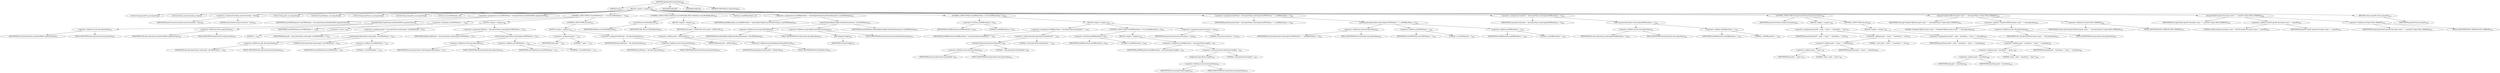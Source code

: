 digraph "getJonasDescriptorName" {  
"503" [label = <(METHOD,getJonasDescriptorName)<SUB>394</SUB>> ]
"20" [label = <(PARAM,this)<SUB>394</SUB>> ]
"504" [label = <(BLOCK,&lt;empty&gt;,&lt;empty&gt;)<SUB>394</SUB>> ]
"505" [label = <(LOCAL,String jonasDN: java.lang.String)> ]
"506" [label = <(LOCAL,boolean jonasConvention: boolean)> ]
"507" [label = <(&lt;operator&gt;.assignment,boolean jonasConvention = false)<SUB>401</SUB>> ]
"508" [label = <(IDENTIFIER,jonasConvention,boolean jonasConvention = false)<SUB>401</SUB>> ]
"509" [label = <(LITERAL,false,boolean jonasConvention = false)<SUB>401</SUB>> ]
"510" [label = <(LOCAL,String path: java.lang.String)> ]
"511" [label = <(LOCAL,String fileName: java.lang.String)> ]
"512" [label = <(LOCAL,String baseName: java.lang.String)> ]
"513" [label = <(LOCAL,String remainder: java.lang.String)> ]
"514" [label = <(LOCAL,int startOfFileName: int)> ]
"515" [label = <(&lt;operator&gt;.assignment,int startOfFileName = descriptorName.lastIndexOf(File.separatorChar))<SUB>407</SUB>> ]
"516" [label = <(IDENTIFIER,startOfFileName,int startOfFileName = descriptorName.lastIndexOf(File.separatorChar))<SUB>407</SUB>> ]
"517" [label = <(lastIndexOf,descriptorName.lastIndexOf(File.separatorChar))<SUB>407</SUB>> ]
"518" [label = <(&lt;operator&gt;.fieldAccess,this.descriptorName)<SUB>407</SUB>> ]
"519" [label = <(IDENTIFIER,this,descriptorName.lastIndexOf(File.separatorChar))<SUB>407</SUB>> ]
"520" [label = <(FIELD_IDENTIFIER,descriptorName,descriptorName)<SUB>407</SUB>> ]
"521" [label = <(&lt;operator&gt;.fieldAccess,File.separatorChar)<SUB>407</SUB>> ]
"522" [label = <(IDENTIFIER,File,descriptorName.lastIndexOf(File.separatorChar))<SUB>407</SUB>> ]
"523" [label = <(FIELD_IDENTIFIER,separatorChar,separatorChar)<SUB>407</SUB>> ]
"524" [label = <(CONTROL_STRUCTURE,if (startOfFileName != -1),if (startOfFileName != -1))<SUB>408</SUB>> ]
"525" [label = <(&lt;operator&gt;.notEquals,startOfFileName != -1)<SUB>408</SUB>> ]
"526" [label = <(IDENTIFIER,startOfFileName,startOfFileName != -1)<SUB>408</SUB>> ]
"527" [label = <(&lt;operator&gt;.minus,-1)<SUB>408</SUB>> ]
"528" [label = <(LITERAL,1,-1)<SUB>408</SUB>> ]
"529" [label = <(BLOCK,&lt;empty&gt;,&lt;empty&gt;)<SUB>408</SUB>> ]
"530" [label = <(&lt;operator&gt;.assignment,path = descriptorName.substring(0, startOfFileName + 1))<SUB>410</SUB>> ]
"531" [label = <(IDENTIFIER,path,path = descriptorName.substring(0, startOfFileName + 1))<SUB>410</SUB>> ]
"532" [label = <(substring,descriptorName.substring(0, startOfFileName + 1))<SUB>410</SUB>> ]
"533" [label = <(&lt;operator&gt;.fieldAccess,this.descriptorName)<SUB>410</SUB>> ]
"534" [label = <(IDENTIFIER,this,descriptorName.substring(0, startOfFileName + 1))<SUB>410</SUB>> ]
"535" [label = <(FIELD_IDENTIFIER,descriptorName,descriptorName)<SUB>410</SUB>> ]
"536" [label = <(LITERAL,0,descriptorName.substring(0, startOfFileName + 1))<SUB>410</SUB>> ]
"537" [label = <(&lt;operator&gt;.addition,startOfFileName + 1)<SUB>410</SUB>> ]
"538" [label = <(IDENTIFIER,startOfFileName,startOfFileName + 1)<SUB>410</SUB>> ]
"539" [label = <(LITERAL,1,startOfFileName + 1)<SUB>410</SUB>> ]
"540" [label = <(&lt;operator&gt;.assignment,fileName = descriptorName.substring(startOfFileName + 1))<SUB>411</SUB>> ]
"541" [label = <(IDENTIFIER,fileName,fileName = descriptorName.substring(startOfFileName + 1))<SUB>411</SUB>> ]
"542" [label = <(substring,descriptorName.substring(startOfFileName + 1))<SUB>411</SUB>> ]
"543" [label = <(&lt;operator&gt;.fieldAccess,this.descriptorName)<SUB>411</SUB>> ]
"544" [label = <(IDENTIFIER,this,descriptorName.substring(startOfFileName + 1))<SUB>411</SUB>> ]
"545" [label = <(FIELD_IDENTIFIER,descriptorName,descriptorName)<SUB>411</SUB>> ]
"546" [label = <(&lt;operator&gt;.addition,startOfFileName + 1)<SUB>411</SUB>> ]
"547" [label = <(IDENTIFIER,startOfFileName,startOfFileName + 1)<SUB>411</SUB>> ]
"548" [label = <(LITERAL,1,startOfFileName + 1)<SUB>411</SUB>> ]
"549" [label = <(CONTROL_STRUCTURE,else,else)<SUB>412</SUB>> ]
"550" [label = <(BLOCK,&lt;empty&gt;,&lt;empty&gt;)<SUB>412</SUB>> ]
"551" [label = <(&lt;operator&gt;.assignment,path = &quot;&quot;)<SUB>414</SUB>> ]
"552" [label = <(IDENTIFIER,path,path = &quot;&quot;)<SUB>414</SUB>> ]
"553" [label = <(LITERAL,&quot;&quot;,path = &quot;&quot;)<SUB>414</SUB>> ]
"554" [label = <(&lt;operator&gt;.assignment,fileName = this.descriptorName)<SUB>415</SUB>> ]
"555" [label = <(IDENTIFIER,fileName,fileName = this.descriptorName)<SUB>415</SUB>> ]
"556" [label = <(&lt;operator&gt;.fieldAccess,this.descriptorName)<SUB>415</SUB>> ]
"557" [label = <(IDENTIFIER,this,fileName = this.descriptorName)<SUB>415</SUB>> ]
"558" [label = <(FIELD_IDENTIFIER,descriptorName,descriptorName)<SUB>415</SUB>> ]
"559" [label = <(CONTROL_STRUCTURE,if (fileName.startsWith(EJB_DD)),if (fileName.startsWith(EJB_DD)))<SUB>418</SUB>> ]
"560" [label = <(startsWith,startsWith(EJB_DD))<SUB>418</SUB>> ]
"561" [label = <(IDENTIFIER,fileName,startsWith(EJB_DD))<SUB>418</SUB>> ]
"562" [label = <(IDENTIFIER,EJB_DD,startsWith(EJB_DD))<SUB>418</SUB>> ]
"563" [label = <(BLOCK,&lt;empty&gt;,&lt;empty&gt;)<SUB>418</SUB>> ]
"564" [label = <(RETURN,return path + JONAS_DD;,return path + JONAS_DD;)<SUB>419</SUB>> ]
"565" [label = <(&lt;operator&gt;.addition,path + JONAS_DD)<SUB>419</SUB>> ]
"566" [label = <(IDENTIFIER,path,path + JONAS_DD)<SUB>419</SUB>> ]
"567" [label = <(&lt;operator&gt;.fieldAccess,JonasDeploymentTool.JONAS_DD)<SUB>419</SUB>> ]
"568" [label = <(IDENTIFIER,JonasDeploymentTool,path + JONAS_DD)<SUB>419</SUB>> ]
"569" [label = <(FIELD_IDENTIFIER,JONAS_DD,JONAS_DD)<SUB>419</SUB>> ]
"570" [label = <(LOCAL,int endOfBaseName: int)> ]
"571" [label = <(&lt;operator&gt;.assignment,int endOfBaseName = indexOf(getConfig().baseNameTerminator, startOfFileName))<SUB>422</SUB>> ]
"572" [label = <(IDENTIFIER,endOfBaseName,int endOfBaseName = indexOf(getConfig().baseNameTerminator, startOfFileName))<SUB>422</SUB>> ]
"573" [label = <(indexOf,indexOf(getConfig().baseNameTerminator, startOfFileName))<SUB>422</SUB>> ]
"574" [label = <(&lt;operator&gt;.fieldAccess,this.descriptorName)<SUB>422</SUB>> ]
"575" [label = <(IDENTIFIER,this,indexOf(getConfig().baseNameTerminator, startOfFileName))<SUB>422</SUB>> ]
"576" [label = <(FIELD_IDENTIFIER,descriptorName,descriptorName)<SUB>422</SUB>> ]
"577" [label = <(&lt;operator&gt;.fieldAccess,getConfig().baseNameTerminator)<SUB>422</SUB>> ]
"578" [label = <(getConfig,getConfig())<SUB>422</SUB>> ]
"19" [label = <(IDENTIFIER,this,getConfig())<SUB>422</SUB>> ]
"579" [label = <(FIELD_IDENTIFIER,baseNameTerminator,baseNameTerminator)<SUB>422</SUB>> ]
"580" [label = <(IDENTIFIER,startOfFileName,indexOf(getConfig().baseNameTerminator, startOfFileName))<SUB>422</SUB>> ]
"581" [label = <(CONTROL_STRUCTURE,if (endOfBaseName &lt; 0),if (endOfBaseName &lt; 0))<SUB>429</SUB>> ]
"582" [label = <(&lt;operator&gt;.lessThan,endOfBaseName &lt; 0)<SUB>429</SUB>> ]
"583" [label = <(IDENTIFIER,endOfBaseName,endOfBaseName &lt; 0)<SUB>429</SUB>> ]
"584" [label = <(LITERAL,0,endOfBaseName &lt; 0)<SUB>429</SUB>> ]
"585" [label = <(BLOCK,&lt;empty&gt;,&lt;empty&gt;)<SUB>429</SUB>> ]
"586" [label = <(&lt;operator&gt;.assignment,endOfBaseName = descriptorName.lastIndexOf('.') - 1)<SUB>434</SUB>> ]
"587" [label = <(IDENTIFIER,endOfBaseName,endOfBaseName = descriptorName.lastIndexOf('.') - 1)<SUB>434</SUB>> ]
"588" [label = <(&lt;operator&gt;.subtraction,descriptorName.lastIndexOf('.') - 1)<SUB>434</SUB>> ]
"589" [label = <(lastIndexOf,descriptorName.lastIndexOf('.'))<SUB>434</SUB>> ]
"590" [label = <(&lt;operator&gt;.fieldAccess,this.descriptorName)<SUB>434</SUB>> ]
"591" [label = <(IDENTIFIER,this,descriptorName.lastIndexOf('.'))<SUB>434</SUB>> ]
"592" [label = <(FIELD_IDENTIFIER,descriptorName,descriptorName)<SUB>434</SUB>> ]
"593" [label = <(LITERAL,'.',descriptorName.lastIndexOf('.'))<SUB>434</SUB>> ]
"594" [label = <(LITERAL,1,descriptorName.lastIndexOf('.') - 1)<SUB>434</SUB>> ]
"595" [label = <(CONTROL_STRUCTURE,if (endOfBaseName &lt; 0),if (endOfBaseName &lt; 0))<SUB>435</SUB>> ]
"596" [label = <(&lt;operator&gt;.lessThan,endOfBaseName &lt; 0)<SUB>435</SUB>> ]
"597" [label = <(IDENTIFIER,endOfBaseName,endOfBaseName &lt; 0)<SUB>435</SUB>> ]
"598" [label = <(LITERAL,0,endOfBaseName &lt; 0)<SUB>435</SUB>> ]
"599" [label = <(BLOCK,&lt;empty&gt;,&lt;empty&gt;)<SUB>435</SUB>> ]
"600" [label = <(&lt;operator&gt;.assignment,endOfBaseName = descriptorName.length() - 1)<SUB>437</SUB>> ]
"601" [label = <(IDENTIFIER,endOfBaseName,endOfBaseName = descriptorName.length() - 1)<SUB>437</SUB>> ]
"602" [label = <(&lt;operator&gt;.subtraction,descriptorName.length() - 1)<SUB>437</SUB>> ]
"603" [label = <(length,descriptorName.length())<SUB>437</SUB>> ]
"604" [label = <(&lt;operator&gt;.fieldAccess,this.descriptorName)<SUB>437</SUB>> ]
"605" [label = <(IDENTIFIER,this,descriptorName.length())<SUB>437</SUB>> ]
"606" [label = <(FIELD_IDENTIFIER,descriptorName,descriptorName)<SUB>437</SUB>> ]
"607" [label = <(LITERAL,1,descriptorName.length() - 1)<SUB>437</SUB>> ]
"608" [label = <(&lt;operator&gt;.assignment,jonasConvention = true)<SUB>440</SUB>> ]
"609" [label = <(IDENTIFIER,jonasConvention,jonasConvention = true)<SUB>440</SUB>> ]
"610" [label = <(LITERAL,true,jonasConvention = true)<SUB>440</SUB>> ]
"611" [label = <(&lt;operator&gt;.assignment,baseName = descriptorName.substring(startOfFileName + 1, endOfBaseName + 1))<SUB>443</SUB>> ]
"612" [label = <(IDENTIFIER,baseName,baseName = descriptorName.substring(startOfFileName + 1, endOfBaseName + 1))<SUB>443</SUB>> ]
"613" [label = <(substring,descriptorName.substring(startOfFileName + 1, endOfBaseName + 1))<SUB>443</SUB>> ]
"614" [label = <(&lt;operator&gt;.fieldAccess,this.descriptorName)<SUB>443</SUB>> ]
"615" [label = <(IDENTIFIER,this,descriptorName.substring(startOfFileName + 1, endOfBaseName + 1))<SUB>443</SUB>> ]
"616" [label = <(FIELD_IDENTIFIER,descriptorName,descriptorName)<SUB>443</SUB>> ]
"617" [label = <(&lt;operator&gt;.addition,startOfFileName + 1)<SUB>443</SUB>> ]
"618" [label = <(IDENTIFIER,startOfFileName,startOfFileName + 1)<SUB>443</SUB>> ]
"619" [label = <(LITERAL,1,startOfFileName + 1)<SUB>443</SUB>> ]
"620" [label = <(&lt;operator&gt;.addition,endOfBaseName + 1)<SUB>443</SUB>> ]
"621" [label = <(IDENTIFIER,endOfBaseName,endOfBaseName + 1)<SUB>443</SUB>> ]
"622" [label = <(LITERAL,1,endOfBaseName + 1)<SUB>443</SUB>> ]
"623" [label = <(&lt;operator&gt;.assignment,remainder = descriptorName.substring(endOfBaseName + 1))<SUB>444</SUB>> ]
"624" [label = <(IDENTIFIER,remainder,remainder = descriptorName.substring(endOfBaseName + 1))<SUB>444</SUB>> ]
"625" [label = <(substring,descriptorName.substring(endOfBaseName + 1))<SUB>444</SUB>> ]
"626" [label = <(&lt;operator&gt;.fieldAccess,this.descriptorName)<SUB>444</SUB>> ]
"627" [label = <(IDENTIFIER,this,descriptorName.substring(endOfBaseName + 1))<SUB>444</SUB>> ]
"628" [label = <(FIELD_IDENTIFIER,descriptorName,descriptorName)<SUB>444</SUB>> ]
"629" [label = <(&lt;operator&gt;.addition,endOfBaseName + 1)<SUB>444</SUB>> ]
"630" [label = <(IDENTIFIER,endOfBaseName,endOfBaseName + 1)<SUB>444</SUB>> ]
"631" [label = <(LITERAL,1,endOfBaseName + 1)<SUB>444</SUB>> ]
"632" [label = <(CONTROL_STRUCTURE,if (jonasConvention),if (jonasConvention))<SUB>446</SUB>> ]
"633" [label = <(IDENTIFIER,jonasConvention,if (jonasConvention))<SUB>446</SUB>> ]
"634" [label = <(BLOCK,&lt;empty&gt;,&lt;empty&gt;)<SUB>446</SUB>> ]
"635" [label = <(&lt;operator&gt;.assignment,jonasDN = path + &quot;jonas-&quot; + baseName + &quot;.xml&quot;)<SUB>447</SUB>> ]
"636" [label = <(IDENTIFIER,jonasDN,jonasDN = path + &quot;jonas-&quot; + baseName + &quot;.xml&quot;)<SUB>447</SUB>> ]
"637" [label = <(&lt;operator&gt;.addition,path + &quot;jonas-&quot; + baseName + &quot;.xml&quot;)<SUB>447</SUB>> ]
"638" [label = <(&lt;operator&gt;.addition,path + &quot;jonas-&quot; + baseName)<SUB>447</SUB>> ]
"639" [label = <(&lt;operator&gt;.addition,path + &quot;jonas-&quot;)<SUB>447</SUB>> ]
"640" [label = <(IDENTIFIER,path,path + &quot;jonas-&quot;)<SUB>447</SUB>> ]
"641" [label = <(LITERAL,&quot;jonas-&quot;,path + &quot;jonas-&quot;)<SUB>447</SUB>> ]
"642" [label = <(IDENTIFIER,baseName,path + &quot;jonas-&quot; + baseName)<SUB>447</SUB>> ]
"643" [label = <(LITERAL,&quot;.xml&quot;,path + &quot;jonas-&quot; + baseName + &quot;.xml&quot;)<SUB>447</SUB>> ]
"644" [label = <(CONTROL_STRUCTURE,else,else)<SUB>448</SUB>> ]
"645" [label = <(BLOCK,&lt;empty&gt;,&lt;empty&gt;)<SUB>448</SUB>> ]
"646" [label = <(&lt;operator&gt;.assignment,jonasDN = path + baseName + &quot;jonas-&quot; + remainder)<SUB>449</SUB>> ]
"647" [label = <(IDENTIFIER,jonasDN,jonasDN = path + baseName + &quot;jonas-&quot; + remainder)<SUB>449</SUB>> ]
"648" [label = <(&lt;operator&gt;.addition,path + baseName + &quot;jonas-&quot; + remainder)<SUB>449</SUB>> ]
"649" [label = <(&lt;operator&gt;.addition,path + baseName + &quot;jonas-&quot;)<SUB>449</SUB>> ]
"650" [label = <(&lt;operator&gt;.addition,path + baseName)<SUB>449</SUB>> ]
"651" [label = <(IDENTIFIER,path,path + baseName)<SUB>449</SUB>> ]
"652" [label = <(IDENTIFIER,baseName,path + baseName)<SUB>449</SUB>> ]
"653" [label = <(LITERAL,&quot;jonas-&quot;,path + baseName + &quot;jonas-&quot;)<SUB>449</SUB>> ]
"654" [label = <(IDENTIFIER,remainder,path + baseName + &quot;jonas-&quot; + remainder)<SUB>449</SUB>> ]
"655" [label = <(log,log(&quot;Standard EJB descriptor name: &quot; + descriptorName, Project.MSG_VERBOSE))<SUB>452</SUB>> ]
"21" [label = <(IDENTIFIER,this,log(&quot;Standard EJB descriptor name: &quot; + descriptorName, Project.MSG_VERBOSE))<SUB>452</SUB>> ]
"656" [label = <(&lt;operator&gt;.addition,&quot;Standard EJB descriptor name: &quot; + descriptorName)<SUB>452</SUB>> ]
"657" [label = <(LITERAL,&quot;Standard EJB descriptor name: &quot;,&quot;Standard EJB descriptor name: &quot; + descriptorName)<SUB>452</SUB>> ]
"658" [label = <(&lt;operator&gt;.fieldAccess,this.descriptorName)<SUB>452</SUB>> ]
"659" [label = <(IDENTIFIER,this,&quot;Standard EJB descriptor name: &quot; + descriptorName)<SUB>452</SUB>> ]
"660" [label = <(FIELD_IDENTIFIER,descriptorName,descriptorName)<SUB>452</SUB>> ]
"661" [label = <(&lt;operator&gt;.fieldAccess,Project.MSG_VERBOSE)<SUB>452</SUB>> ]
"662" [label = <(IDENTIFIER,Project,log(&quot;Standard EJB descriptor name: &quot; + descriptorName, Project.MSG_VERBOSE))<SUB>452</SUB>> ]
"663" [label = <(FIELD_IDENTIFIER,MSG_VERBOSE,MSG_VERBOSE)<SUB>452</SUB>> ]
"664" [label = <(log,log(&quot;JOnAS-specific descriptor name: &quot; + jonasDN, Project.MSG_VERBOSE))<SUB>453</SUB>> ]
"22" [label = <(IDENTIFIER,this,log(&quot;JOnAS-specific descriptor name: &quot; + jonasDN, Project.MSG_VERBOSE))<SUB>453</SUB>> ]
"665" [label = <(&lt;operator&gt;.addition,&quot;JOnAS-specific descriptor name: &quot; + jonasDN)<SUB>453</SUB>> ]
"666" [label = <(LITERAL,&quot;JOnAS-specific descriptor name: &quot;,&quot;JOnAS-specific descriptor name: &quot; + jonasDN)<SUB>453</SUB>> ]
"667" [label = <(IDENTIFIER,jonasDN,&quot;JOnAS-specific descriptor name: &quot; + jonasDN)<SUB>453</SUB>> ]
"668" [label = <(&lt;operator&gt;.fieldAccess,Project.MSG_VERBOSE)<SUB>453</SUB>> ]
"669" [label = <(IDENTIFIER,Project,log(&quot;JOnAS-specific descriptor name: &quot; + jonasDN, Project.MSG_VERBOSE))<SUB>453</SUB>> ]
"670" [label = <(FIELD_IDENTIFIER,MSG_VERBOSE,MSG_VERBOSE)<SUB>453</SUB>> ]
"671" [label = <(RETURN,return jonasDN;,return jonasDN;)<SUB>455</SUB>> ]
"672" [label = <(IDENTIFIER,jonasDN,return jonasDN;)<SUB>455</SUB>> ]
"673" [label = <(MODIFIER,PRIVATE)> ]
"674" [label = <(MODIFIER,VIRTUAL)> ]
"675" [label = <(METHOD_RETURN,java.lang.String)<SUB>394</SUB>> ]
  "503" -> "20" 
  "503" -> "504" 
  "503" -> "673" 
  "503" -> "674" 
  "503" -> "675" 
  "504" -> "505" 
  "504" -> "506" 
  "504" -> "507" 
  "504" -> "510" 
  "504" -> "511" 
  "504" -> "512" 
  "504" -> "513" 
  "504" -> "514" 
  "504" -> "515" 
  "504" -> "524" 
  "504" -> "559" 
  "504" -> "570" 
  "504" -> "571" 
  "504" -> "581" 
  "504" -> "611" 
  "504" -> "623" 
  "504" -> "632" 
  "504" -> "655" 
  "504" -> "664" 
  "504" -> "671" 
  "507" -> "508" 
  "507" -> "509" 
  "515" -> "516" 
  "515" -> "517" 
  "517" -> "518" 
  "517" -> "521" 
  "518" -> "519" 
  "518" -> "520" 
  "521" -> "522" 
  "521" -> "523" 
  "524" -> "525" 
  "524" -> "529" 
  "524" -> "549" 
  "525" -> "526" 
  "525" -> "527" 
  "527" -> "528" 
  "529" -> "530" 
  "529" -> "540" 
  "530" -> "531" 
  "530" -> "532" 
  "532" -> "533" 
  "532" -> "536" 
  "532" -> "537" 
  "533" -> "534" 
  "533" -> "535" 
  "537" -> "538" 
  "537" -> "539" 
  "540" -> "541" 
  "540" -> "542" 
  "542" -> "543" 
  "542" -> "546" 
  "543" -> "544" 
  "543" -> "545" 
  "546" -> "547" 
  "546" -> "548" 
  "549" -> "550" 
  "550" -> "551" 
  "550" -> "554" 
  "551" -> "552" 
  "551" -> "553" 
  "554" -> "555" 
  "554" -> "556" 
  "556" -> "557" 
  "556" -> "558" 
  "559" -> "560" 
  "559" -> "563" 
  "560" -> "561" 
  "560" -> "562" 
  "563" -> "564" 
  "564" -> "565" 
  "565" -> "566" 
  "565" -> "567" 
  "567" -> "568" 
  "567" -> "569" 
  "571" -> "572" 
  "571" -> "573" 
  "573" -> "574" 
  "573" -> "577" 
  "573" -> "580" 
  "574" -> "575" 
  "574" -> "576" 
  "577" -> "578" 
  "577" -> "579" 
  "578" -> "19" 
  "581" -> "582" 
  "581" -> "585" 
  "582" -> "583" 
  "582" -> "584" 
  "585" -> "586" 
  "585" -> "595" 
  "585" -> "608" 
  "586" -> "587" 
  "586" -> "588" 
  "588" -> "589" 
  "588" -> "594" 
  "589" -> "590" 
  "589" -> "593" 
  "590" -> "591" 
  "590" -> "592" 
  "595" -> "596" 
  "595" -> "599" 
  "596" -> "597" 
  "596" -> "598" 
  "599" -> "600" 
  "600" -> "601" 
  "600" -> "602" 
  "602" -> "603" 
  "602" -> "607" 
  "603" -> "604" 
  "604" -> "605" 
  "604" -> "606" 
  "608" -> "609" 
  "608" -> "610" 
  "611" -> "612" 
  "611" -> "613" 
  "613" -> "614" 
  "613" -> "617" 
  "613" -> "620" 
  "614" -> "615" 
  "614" -> "616" 
  "617" -> "618" 
  "617" -> "619" 
  "620" -> "621" 
  "620" -> "622" 
  "623" -> "624" 
  "623" -> "625" 
  "625" -> "626" 
  "625" -> "629" 
  "626" -> "627" 
  "626" -> "628" 
  "629" -> "630" 
  "629" -> "631" 
  "632" -> "633" 
  "632" -> "634" 
  "632" -> "644" 
  "634" -> "635" 
  "635" -> "636" 
  "635" -> "637" 
  "637" -> "638" 
  "637" -> "643" 
  "638" -> "639" 
  "638" -> "642" 
  "639" -> "640" 
  "639" -> "641" 
  "644" -> "645" 
  "645" -> "646" 
  "646" -> "647" 
  "646" -> "648" 
  "648" -> "649" 
  "648" -> "654" 
  "649" -> "650" 
  "649" -> "653" 
  "650" -> "651" 
  "650" -> "652" 
  "655" -> "21" 
  "655" -> "656" 
  "655" -> "661" 
  "656" -> "657" 
  "656" -> "658" 
  "658" -> "659" 
  "658" -> "660" 
  "661" -> "662" 
  "661" -> "663" 
  "664" -> "22" 
  "664" -> "665" 
  "664" -> "668" 
  "665" -> "666" 
  "665" -> "667" 
  "668" -> "669" 
  "668" -> "670" 
  "671" -> "672" 
}
